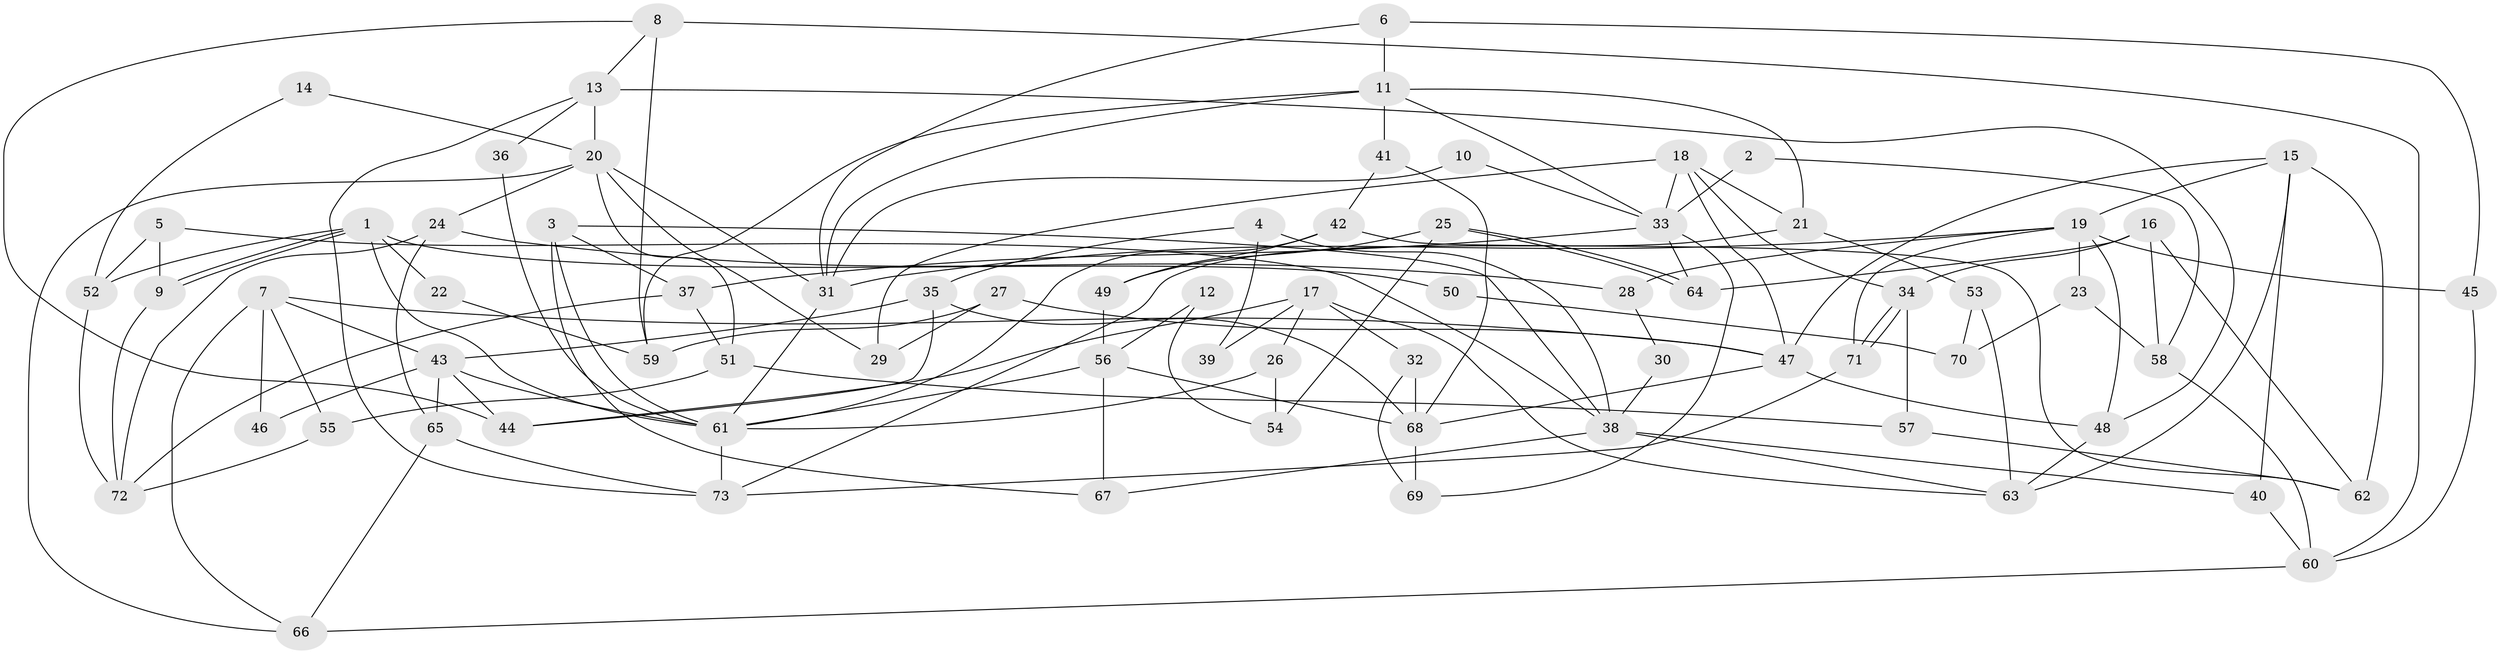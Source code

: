 // Generated by graph-tools (version 1.1) at 2025/36/03/09/25 02:36:02]
// undirected, 73 vertices, 146 edges
graph export_dot {
graph [start="1"]
  node [color=gray90,style=filled];
  1;
  2;
  3;
  4;
  5;
  6;
  7;
  8;
  9;
  10;
  11;
  12;
  13;
  14;
  15;
  16;
  17;
  18;
  19;
  20;
  21;
  22;
  23;
  24;
  25;
  26;
  27;
  28;
  29;
  30;
  31;
  32;
  33;
  34;
  35;
  36;
  37;
  38;
  39;
  40;
  41;
  42;
  43;
  44;
  45;
  46;
  47;
  48;
  49;
  50;
  51;
  52;
  53;
  54;
  55;
  56;
  57;
  58;
  59;
  60;
  61;
  62;
  63;
  64;
  65;
  66;
  67;
  68;
  69;
  70;
  71;
  72;
  73;
  1 -- 61;
  1 -- 9;
  1 -- 9;
  1 -- 22;
  1 -- 50;
  1 -- 52;
  2 -- 33;
  2 -- 58;
  3 -- 38;
  3 -- 61;
  3 -- 37;
  3 -- 67;
  4 -- 35;
  4 -- 38;
  4 -- 39;
  5 -- 38;
  5 -- 52;
  5 -- 9;
  6 -- 31;
  6 -- 45;
  6 -- 11;
  7 -- 47;
  7 -- 55;
  7 -- 43;
  7 -- 46;
  7 -- 66;
  8 -- 13;
  8 -- 59;
  8 -- 44;
  8 -- 60;
  9 -- 72;
  10 -- 33;
  10 -- 31;
  11 -- 21;
  11 -- 31;
  11 -- 33;
  11 -- 41;
  11 -- 59;
  12 -- 54;
  12 -- 56;
  13 -- 20;
  13 -- 73;
  13 -- 36;
  13 -- 48;
  14 -- 20;
  14 -- 52;
  15 -- 62;
  15 -- 19;
  15 -- 40;
  15 -- 47;
  15 -- 63;
  16 -- 64;
  16 -- 34;
  16 -- 58;
  16 -- 62;
  17 -- 44;
  17 -- 63;
  17 -- 26;
  17 -- 32;
  17 -- 39;
  18 -- 47;
  18 -- 33;
  18 -- 21;
  18 -- 29;
  18 -- 34;
  19 -- 31;
  19 -- 71;
  19 -- 23;
  19 -- 28;
  19 -- 45;
  19 -- 48;
  20 -- 24;
  20 -- 66;
  20 -- 29;
  20 -- 31;
  20 -- 51;
  21 -- 73;
  21 -- 53;
  22 -- 59;
  23 -- 58;
  23 -- 70;
  24 -- 72;
  24 -- 65;
  24 -- 28;
  25 -- 64;
  25 -- 64;
  25 -- 49;
  25 -- 54;
  26 -- 61;
  26 -- 54;
  27 -- 47;
  27 -- 29;
  27 -- 59;
  28 -- 30;
  30 -- 38;
  31 -- 61;
  32 -- 69;
  32 -- 68;
  33 -- 37;
  33 -- 64;
  33 -- 69;
  34 -- 71;
  34 -- 71;
  34 -- 57;
  35 -- 43;
  35 -- 68;
  35 -- 44;
  36 -- 61;
  37 -- 51;
  37 -- 72;
  38 -- 63;
  38 -- 67;
  38 -- 40;
  40 -- 60;
  41 -- 68;
  41 -- 42;
  42 -- 61;
  42 -- 49;
  42 -- 62;
  43 -- 44;
  43 -- 46;
  43 -- 61;
  43 -- 65;
  45 -- 60;
  47 -- 48;
  47 -- 68;
  48 -- 63;
  49 -- 56;
  50 -- 70;
  51 -- 57;
  51 -- 55;
  52 -- 72;
  53 -- 63;
  53 -- 70;
  55 -- 72;
  56 -- 68;
  56 -- 61;
  56 -- 67;
  57 -- 62;
  58 -- 60;
  60 -- 66;
  61 -- 73;
  65 -- 66;
  65 -- 73;
  68 -- 69;
  71 -- 73;
}
